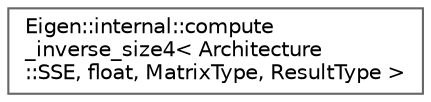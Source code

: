 digraph "类继承关系图"
{
 // LATEX_PDF_SIZE
  bgcolor="transparent";
  edge [fontname=Helvetica,fontsize=10,labelfontname=Helvetica,labelfontsize=10];
  node [fontname=Helvetica,fontsize=10,shape=box,height=0.2,width=0.4];
  rankdir="LR";
  Node0 [id="Node000000",label="Eigen::internal::compute\l_inverse_size4\< Architecture\l::SSE, float, MatrixType, ResultType \>",height=0.2,width=0.4,color="grey40", fillcolor="white", style="filled",URL="$struct_eigen_1_1internal_1_1compute__inverse__size4_3_01_architecture_1_1_s_s_e_00_01float_00_011c9f0f9df97321dfc4664a6d9e4a8f31.html",tooltip=" "];
}
